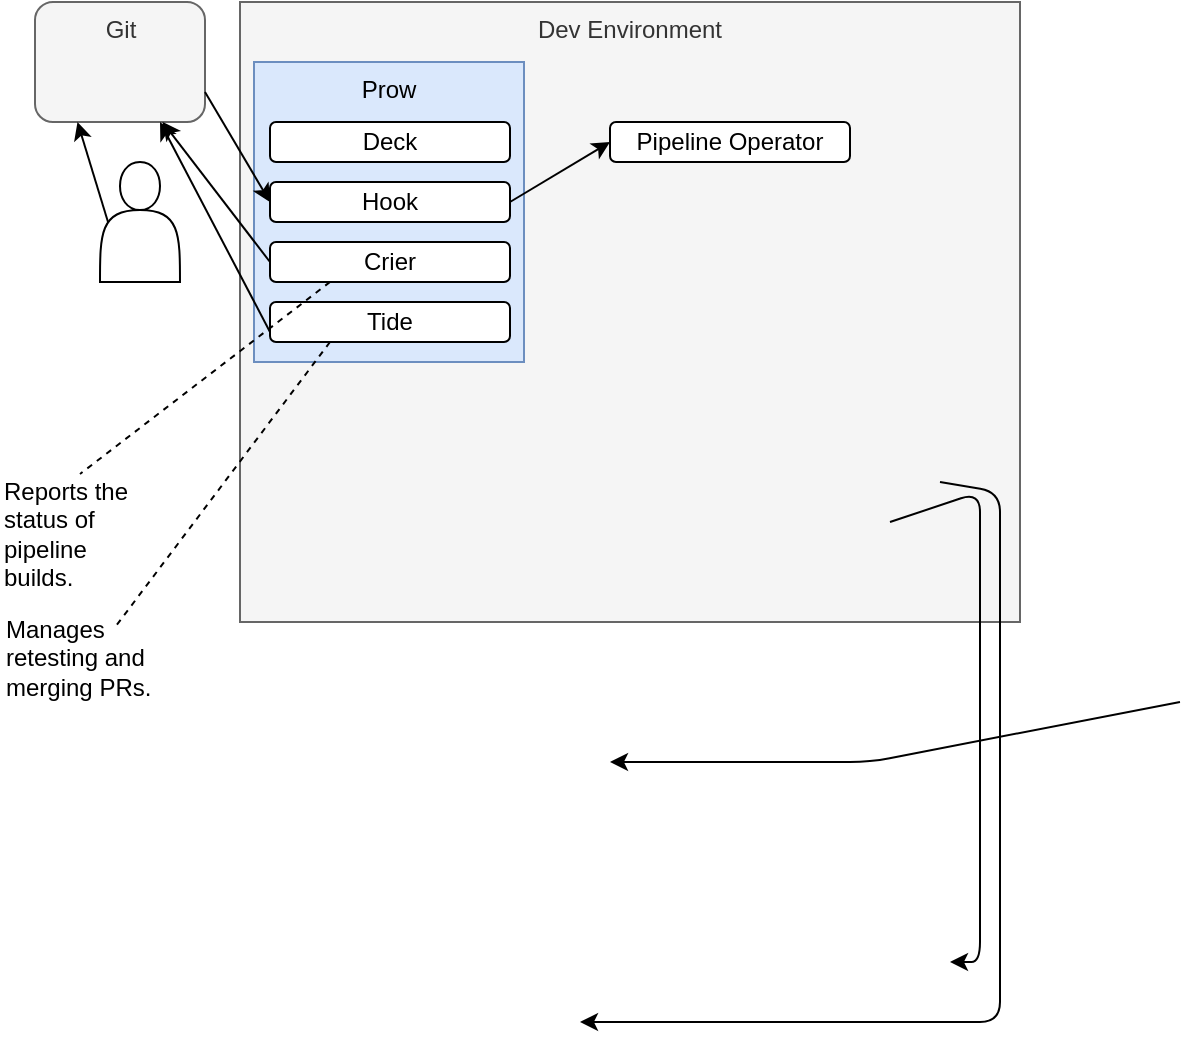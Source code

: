 <mxfile version="10.6.1" type="device"><diagram id="xjwpEXwDKBbFPGSP0DFn" name="Page-1"><mxGraphModel dx="1066" dy="724" grid="1" gridSize="10" guides="1" tooltips="1" connect="1" arrows="1" fold="1" page="1" pageScale="1" pageWidth="850" pageHeight="1100" math="0" shadow="0"><root><mxCell id="0"/><mxCell id="1" parent="0"/><mxCell id="6Nf9DWQ0_xEcAHqXEaaP-56" value="Dev Environment" style="rounded=0;whiteSpace=wrap;html=1;align=center;verticalAlign=top;fillColor=#f5f5f5;strokeColor=#666666;fontColor=#333333;" parent="1" vertex="1"><mxGeometry x="290" y="130" width="390" height="310" as="geometry"/></mxCell><mxCell id="6Nf9DWQ0_xEcAHqXEaaP-94" value="Prow" style="rounded=0;whiteSpace=wrap;html=1;align=center;verticalAlign=top;fillColor=#dae8fc;strokeColor=#6c8ebf;" parent="1" vertex="1"><mxGeometry x="297" y="160" width="135" height="150" as="geometry"/></mxCell><mxCell id="6Nf9DWQ0_xEcAHqXEaaP-2" value="Hook" style="rounded=1;whiteSpace=wrap;html=1;" parent="1" vertex="1"><mxGeometry x="305" y="220" width="120" height="20" as="geometry"/></mxCell><mxCell id="6Nf9DWQ0_xEcAHqXEaaP-3" value="Git" style="rounded=1;whiteSpace=wrap;html=1;verticalAlign=top;fillColor=#f5f5f5;strokeColor=#666666;fontColor=#333333;" parent="1" vertex="1"><mxGeometry x="187.5" y="130" width="85" height="60" as="geometry"/></mxCell><mxCell id="6Nf9DWQ0_xEcAHqXEaaP-4" value="" style="endArrow=classic;html=1;exitX=0;exitY=0.5;exitDx=0;exitDy=0;entryX=0.75;entryY=1;entryDx=0;entryDy=0;" parent="1" source="6Nf9DWQ0_xEcAHqXEaaP-15" target="6Nf9DWQ0_xEcAHqXEaaP-3" edge="1"><mxGeometry width="50" height="50" relative="1" as="geometry"><mxPoint x="200" y="380" as="sourcePoint"/><mxPoint x="250" y="330" as="targetPoint"/></mxGeometry></mxCell><mxCell id="6Nf9DWQ0_xEcAHqXEaaP-5" value="Reports the status of pipeline builds." style="text;html=1;strokeColor=none;fillColor=none;align=left;verticalAlign=middle;whiteSpace=wrap;rounded=0;" parent="1" vertex="1"><mxGeometry x="170" y="366" width="80" height="60" as="geometry"/></mxCell><mxCell id="6Nf9DWQ0_xEcAHqXEaaP-8" value="Deck" style="rounded=1;whiteSpace=wrap;html=1;" parent="1" vertex="1"><mxGeometry x="305" y="190" width="120" height="20" as="geometry"/></mxCell><mxCell id="6Nf9DWQ0_xEcAHqXEaaP-15" value="Crier" style="rounded=1;whiteSpace=wrap;html=1;" parent="1" vertex="1"><mxGeometry x="305" y="250" width="120" height="20" as="geometry"/></mxCell><mxCell id="6Nf9DWQ0_xEcAHqXEaaP-18" value="" style="endArrow=classic;html=1;exitX=1;exitY=0.75;exitDx=0;exitDy=0;entryX=0;entryY=0.5;entryDx=0;entryDy=0;" parent="1" source="6Nf9DWQ0_xEcAHqXEaaP-3" target="6Nf9DWQ0_xEcAHqXEaaP-2" edge="1"><mxGeometry width="50" height="50" relative="1" as="geometry"><mxPoint x="240" y="200" as="sourcePoint"/><mxPoint x="290" y="150" as="targetPoint"/></mxGeometry></mxCell><mxCell id="6Nf9DWQ0_xEcAHqXEaaP-26" value="Pipeline Operator" style="rounded=1;whiteSpace=wrap;html=1;" parent="1" vertex="1"><mxGeometry x="475" y="190" width="120" height="20" as="geometry"/></mxCell><mxCell id="6Nf9DWQ0_xEcAHqXEaaP-27" value="" style="endArrow=classic;html=1;exitX=1;exitY=0.5;exitDx=0;exitDy=0;entryX=0;entryY=0.5;entryDx=0;entryDy=0;" parent="1" source="6Nf9DWQ0_xEcAHqXEaaP-2" target="6Nf9DWQ0_xEcAHqXEaaP-26" edge="1"><mxGeometry width="50" height="50" relative="1" as="geometry"><mxPoint x="190" y="450" as="sourcePoint"/><mxPoint x="240" y="400" as="targetPoint"/></mxGeometry></mxCell><mxCell id="6Nf9DWQ0_xEcAHqXEaaP-50" value="Tide" style="rounded=1;whiteSpace=wrap;html=1;" parent="1" vertex="1"><mxGeometry x="305" y="280" width="120" height="20" as="geometry"/></mxCell><mxCell id="6Nf9DWQ0_xEcAHqXEaaP-51" value="&lt;div&gt;Manages retesting and merging PRs.&lt;/div&gt;" style="text;html=1;strokeColor=none;fillColor=none;align=left;verticalAlign=middle;whiteSpace=wrap;rounded=0;" parent="1" vertex="1"><mxGeometry x="171" y="443" width="75" height="30" as="geometry"/></mxCell><mxCell id="6Nf9DWQ0_xEcAHqXEaaP-68" value="" style="endArrow=classic;html=1;exitX=0.75;exitY=1;exitDx=0;exitDy=0;entryX=1;entryY=0.5;entryDx=0;entryDy=0;" parent="1" source="6Nf9DWQ0_xEcAHqXEaaP-42" edge="1"><mxGeometry width="50" height="50" relative="1" as="geometry"><mxPoint x="760" y="480" as="sourcePoint"/><mxPoint x="475" y="510" as="targetPoint"/><Array as="points"><mxPoint x="605" y="510"/></Array></mxGeometry></mxCell><mxCell id="6Nf9DWQ0_xEcAHqXEaaP-87" value="" style="endArrow=classic;html=1;exitX=1;exitY=0.75;exitDx=0;exitDy=0;entryX=1;entryY=0.5;entryDx=0;entryDy=0;" parent="1" source="6Nf9DWQ0_xEcAHqXEaaP-42" edge="1"><mxGeometry width="50" height="50" relative="1" as="geometry"><mxPoint x="615" y="390" as="sourcePoint"/><mxPoint x="645" y="610" as="targetPoint"/><Array as="points"><mxPoint x="660" y="375"/><mxPoint x="660" y="610"/></Array></mxGeometry></mxCell><mxCell id="6Nf9DWQ0_xEcAHqXEaaP-88" value="" style="endArrow=classic;html=1;exitX=1;exitY=0.75;exitDx=0;exitDy=0;entryX=1;entryY=0.5;entryDx=0;entryDy=0;" parent="1" source="6Nf9DWQ0_xEcAHqXEaaP-42" edge="1"><mxGeometry width="50" height="50" relative="1" as="geometry"><mxPoint x="640" y="370" as="sourcePoint"/><mxPoint x="460" y="640" as="targetPoint"/><Array as="points"><mxPoint x="670" y="375"/><mxPoint x="670" y="640"/></Array></mxGeometry></mxCell><mxCell id="6Nf9DWQ0_xEcAHqXEaaP-95" value="" style="shape=actor;whiteSpace=wrap;html=1;" parent="1" vertex="1"><mxGeometry x="220" y="210" width="40" height="60" as="geometry"/></mxCell><mxCell id="6Nf9DWQ0_xEcAHqXEaaP-96" value="" style="endArrow=classic;html=1;exitX=0.1;exitY=0.5;exitDx=0;exitDy=0;entryX=0.25;entryY=1;entryDx=0;entryDy=0;exitPerimeter=0;" parent="1" source="6Nf9DWQ0_xEcAHqXEaaP-95" target="6Nf9DWQ0_xEcAHqXEaaP-3" edge="1"><mxGeometry width="50" height="50" relative="1" as="geometry"><mxPoint x="395" y="100" as="sourcePoint"/><mxPoint x="405" y="200" as="targetPoint"/></mxGeometry></mxCell><mxCell id="6Nf9DWQ0_xEcAHqXEaaP-52" value="" style="endArrow=none;dashed=1;html=1;entryX=0.75;entryY=0;entryDx=0;entryDy=0;exitX=0.25;exitY=1;exitDx=0;exitDy=0;" parent="1" source="6Nf9DWQ0_xEcAHqXEaaP-50" target="6Nf9DWQ0_xEcAHqXEaaP-51" edge="1"><mxGeometry width="50" height="50" relative="1" as="geometry"><mxPoint x="345" y="280" as="sourcePoint"/><mxPoint x="230" y="310" as="targetPoint"/></mxGeometry></mxCell><mxCell id="6Nf9DWQ0_xEcAHqXEaaP-6" value="" style="endArrow=none;dashed=1;html=1;entryX=0.5;entryY=0;entryDx=0;entryDy=0;exitX=0.25;exitY=1;exitDx=0;exitDy=0;" parent="1" source="6Nf9DWQ0_xEcAHqXEaaP-15" target="6Nf9DWQ0_xEcAHqXEaaP-5" edge="1"><mxGeometry width="50" height="50" relative="1" as="geometry"><mxPoint x="250" y="240" as="sourcePoint"/><mxPoint x="230" y="340" as="targetPoint"/></mxGeometry></mxCell><mxCell id="CwMiM2DPjANsaQubAwrX-3" value="" style="endArrow=classic;html=1;exitX=0;exitY=0.75;exitDx=0;exitDy=0;" edge="1" parent="1" source="6Nf9DWQ0_xEcAHqXEaaP-50"><mxGeometry width="50" height="50" relative="1" as="geometry"><mxPoint x="315" y="270" as="sourcePoint"/><mxPoint x="250" y="190" as="targetPoint"/></mxGeometry></mxCell></root></mxGraphModel></diagram></mxfile>